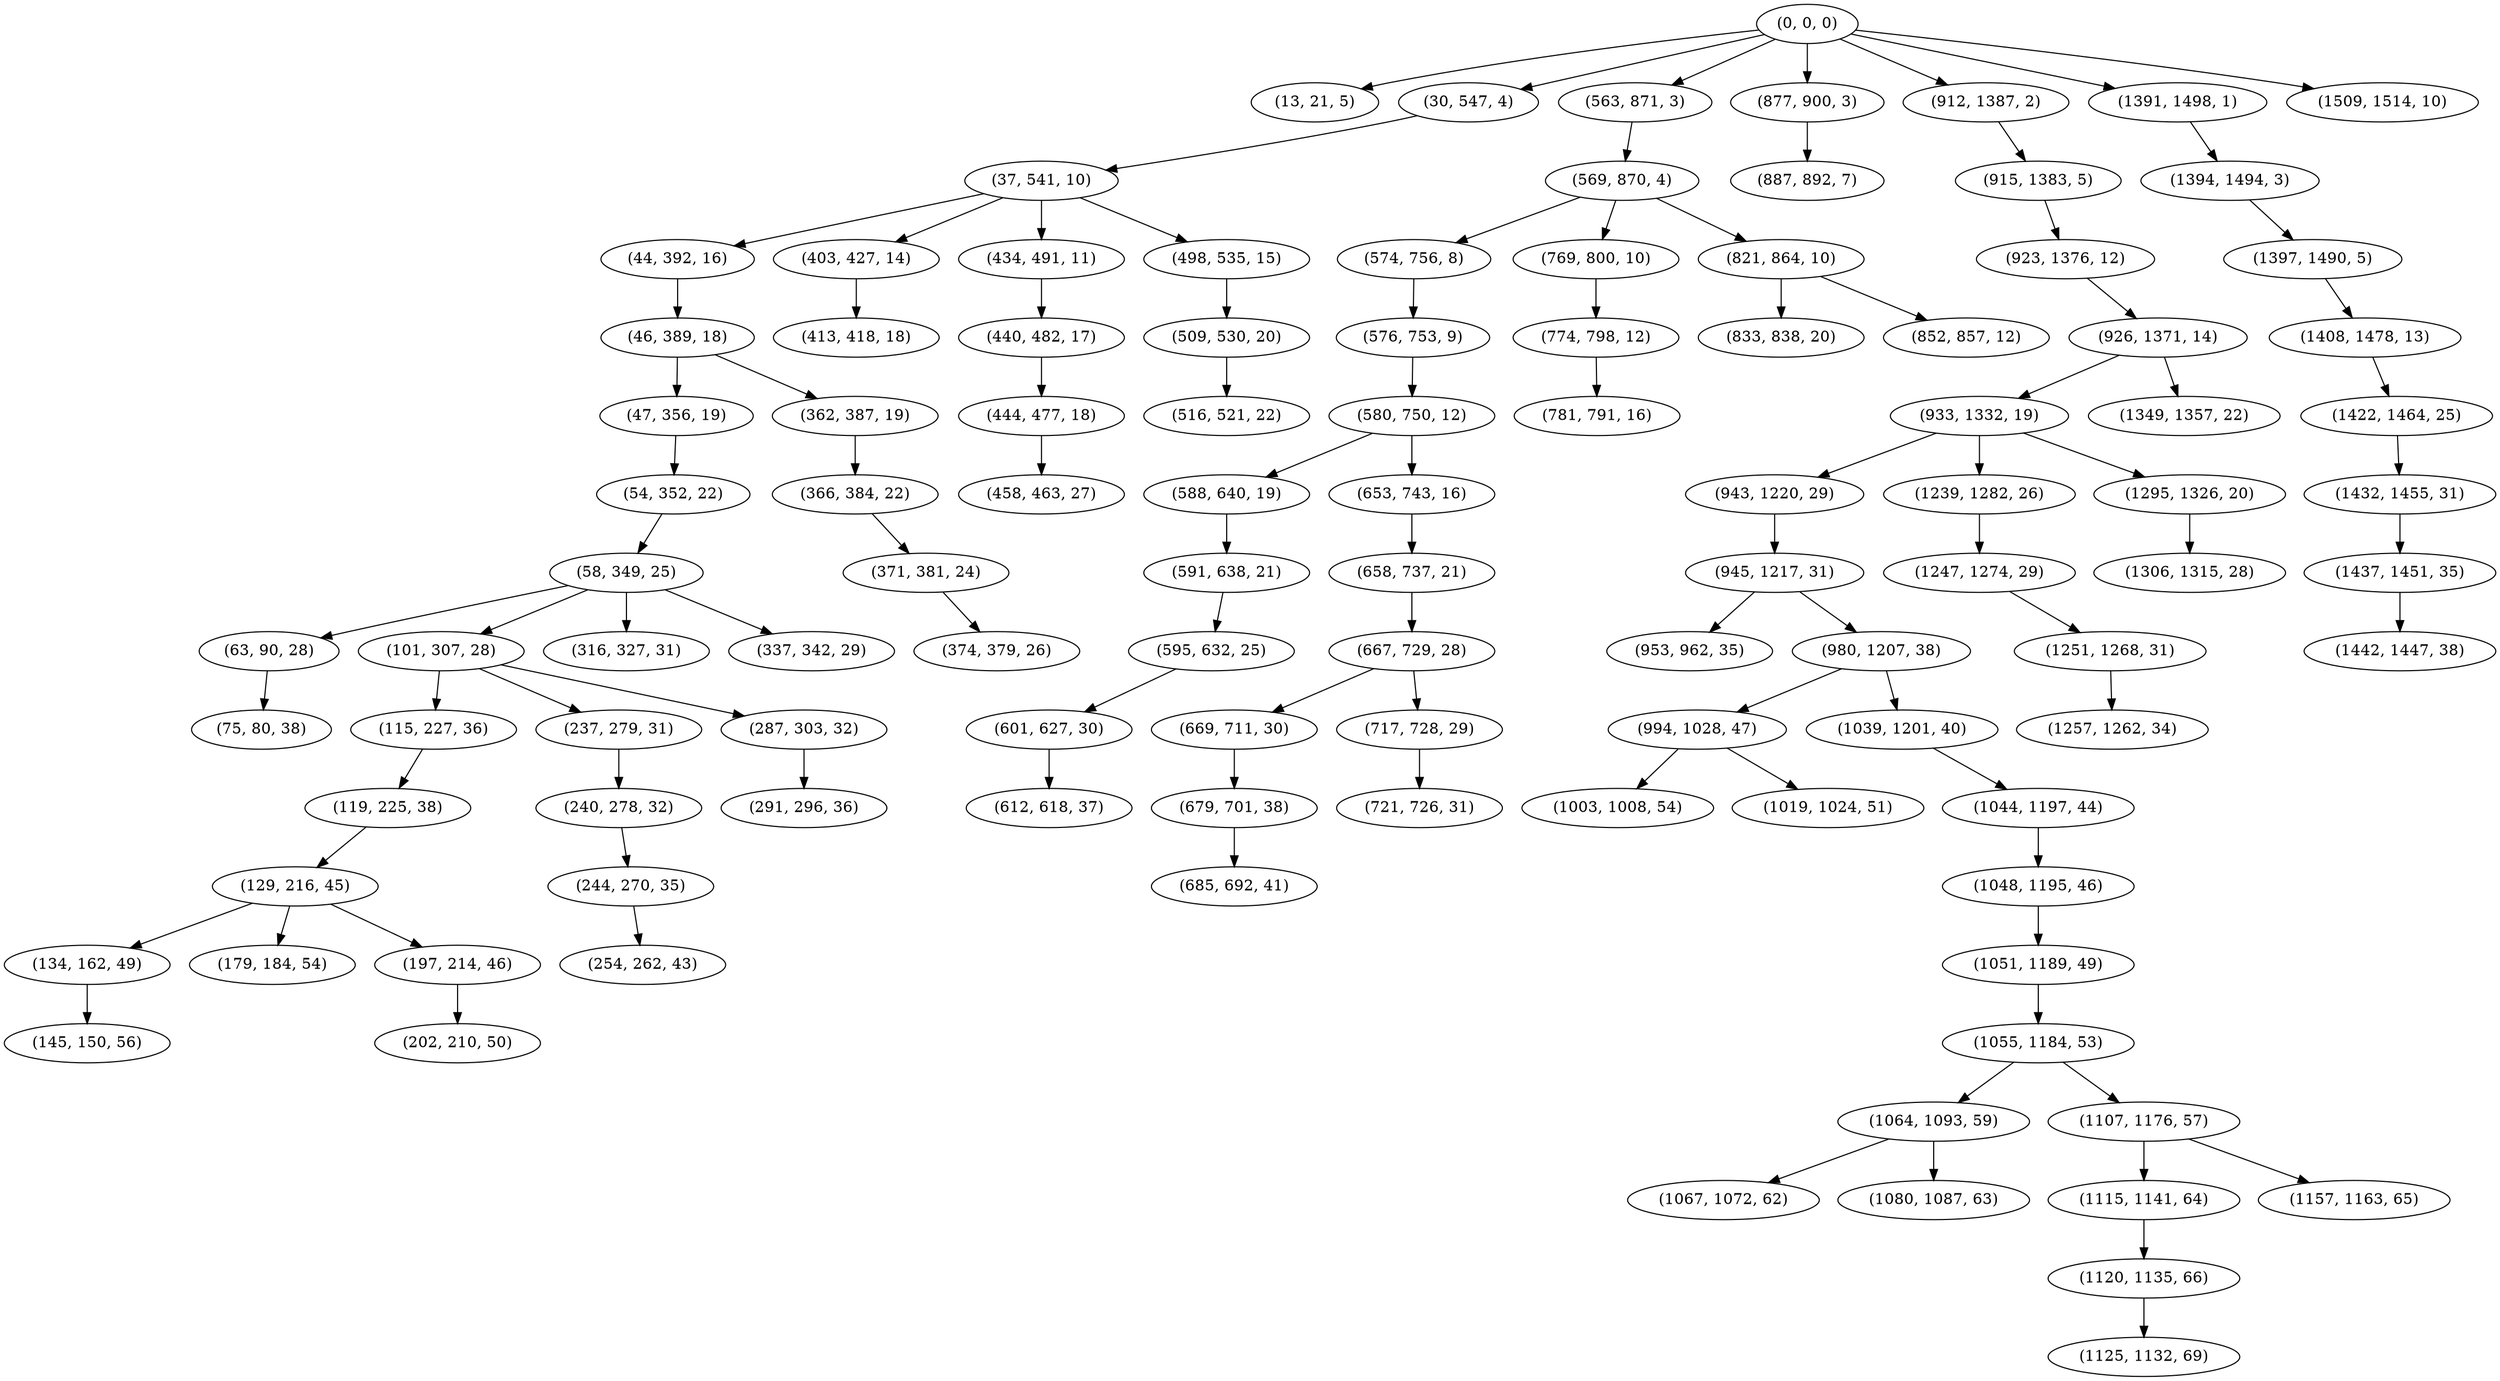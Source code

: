 digraph tree {
    "(0, 0, 0)";
    "(13, 21, 5)";
    "(30, 547, 4)";
    "(37, 541, 10)";
    "(44, 392, 16)";
    "(46, 389, 18)";
    "(47, 356, 19)";
    "(54, 352, 22)";
    "(58, 349, 25)";
    "(63, 90, 28)";
    "(75, 80, 38)";
    "(101, 307, 28)";
    "(115, 227, 36)";
    "(119, 225, 38)";
    "(129, 216, 45)";
    "(134, 162, 49)";
    "(145, 150, 56)";
    "(179, 184, 54)";
    "(197, 214, 46)";
    "(202, 210, 50)";
    "(237, 279, 31)";
    "(240, 278, 32)";
    "(244, 270, 35)";
    "(254, 262, 43)";
    "(287, 303, 32)";
    "(291, 296, 36)";
    "(316, 327, 31)";
    "(337, 342, 29)";
    "(362, 387, 19)";
    "(366, 384, 22)";
    "(371, 381, 24)";
    "(374, 379, 26)";
    "(403, 427, 14)";
    "(413, 418, 18)";
    "(434, 491, 11)";
    "(440, 482, 17)";
    "(444, 477, 18)";
    "(458, 463, 27)";
    "(498, 535, 15)";
    "(509, 530, 20)";
    "(516, 521, 22)";
    "(563, 871, 3)";
    "(569, 870, 4)";
    "(574, 756, 8)";
    "(576, 753, 9)";
    "(580, 750, 12)";
    "(588, 640, 19)";
    "(591, 638, 21)";
    "(595, 632, 25)";
    "(601, 627, 30)";
    "(612, 618, 37)";
    "(653, 743, 16)";
    "(658, 737, 21)";
    "(667, 729, 28)";
    "(669, 711, 30)";
    "(679, 701, 38)";
    "(685, 692, 41)";
    "(717, 728, 29)";
    "(721, 726, 31)";
    "(769, 800, 10)";
    "(774, 798, 12)";
    "(781, 791, 16)";
    "(821, 864, 10)";
    "(833, 838, 20)";
    "(852, 857, 12)";
    "(877, 900, 3)";
    "(887, 892, 7)";
    "(912, 1387, 2)";
    "(915, 1383, 5)";
    "(923, 1376, 12)";
    "(926, 1371, 14)";
    "(933, 1332, 19)";
    "(943, 1220, 29)";
    "(945, 1217, 31)";
    "(953, 962, 35)";
    "(980, 1207, 38)";
    "(994, 1028, 47)";
    "(1003, 1008, 54)";
    "(1019, 1024, 51)";
    "(1039, 1201, 40)";
    "(1044, 1197, 44)";
    "(1048, 1195, 46)";
    "(1051, 1189, 49)";
    "(1055, 1184, 53)";
    "(1064, 1093, 59)";
    "(1067, 1072, 62)";
    "(1080, 1087, 63)";
    "(1107, 1176, 57)";
    "(1115, 1141, 64)";
    "(1120, 1135, 66)";
    "(1125, 1132, 69)";
    "(1157, 1163, 65)";
    "(1239, 1282, 26)";
    "(1247, 1274, 29)";
    "(1251, 1268, 31)";
    "(1257, 1262, 34)";
    "(1295, 1326, 20)";
    "(1306, 1315, 28)";
    "(1349, 1357, 22)";
    "(1391, 1498, 1)";
    "(1394, 1494, 3)";
    "(1397, 1490, 5)";
    "(1408, 1478, 13)";
    "(1422, 1464, 25)";
    "(1432, 1455, 31)";
    "(1437, 1451, 35)";
    "(1442, 1447, 38)";
    "(1509, 1514, 10)";
    "(0, 0, 0)" -> "(13, 21, 5)";
    "(0, 0, 0)" -> "(30, 547, 4)";
    "(0, 0, 0)" -> "(563, 871, 3)";
    "(0, 0, 0)" -> "(877, 900, 3)";
    "(0, 0, 0)" -> "(912, 1387, 2)";
    "(0, 0, 0)" -> "(1391, 1498, 1)";
    "(0, 0, 0)" -> "(1509, 1514, 10)";
    "(30, 547, 4)" -> "(37, 541, 10)";
    "(37, 541, 10)" -> "(44, 392, 16)";
    "(37, 541, 10)" -> "(403, 427, 14)";
    "(37, 541, 10)" -> "(434, 491, 11)";
    "(37, 541, 10)" -> "(498, 535, 15)";
    "(44, 392, 16)" -> "(46, 389, 18)";
    "(46, 389, 18)" -> "(47, 356, 19)";
    "(46, 389, 18)" -> "(362, 387, 19)";
    "(47, 356, 19)" -> "(54, 352, 22)";
    "(54, 352, 22)" -> "(58, 349, 25)";
    "(58, 349, 25)" -> "(63, 90, 28)";
    "(58, 349, 25)" -> "(101, 307, 28)";
    "(58, 349, 25)" -> "(316, 327, 31)";
    "(58, 349, 25)" -> "(337, 342, 29)";
    "(63, 90, 28)" -> "(75, 80, 38)";
    "(101, 307, 28)" -> "(115, 227, 36)";
    "(101, 307, 28)" -> "(237, 279, 31)";
    "(101, 307, 28)" -> "(287, 303, 32)";
    "(115, 227, 36)" -> "(119, 225, 38)";
    "(119, 225, 38)" -> "(129, 216, 45)";
    "(129, 216, 45)" -> "(134, 162, 49)";
    "(129, 216, 45)" -> "(179, 184, 54)";
    "(129, 216, 45)" -> "(197, 214, 46)";
    "(134, 162, 49)" -> "(145, 150, 56)";
    "(197, 214, 46)" -> "(202, 210, 50)";
    "(237, 279, 31)" -> "(240, 278, 32)";
    "(240, 278, 32)" -> "(244, 270, 35)";
    "(244, 270, 35)" -> "(254, 262, 43)";
    "(287, 303, 32)" -> "(291, 296, 36)";
    "(362, 387, 19)" -> "(366, 384, 22)";
    "(366, 384, 22)" -> "(371, 381, 24)";
    "(371, 381, 24)" -> "(374, 379, 26)";
    "(403, 427, 14)" -> "(413, 418, 18)";
    "(434, 491, 11)" -> "(440, 482, 17)";
    "(440, 482, 17)" -> "(444, 477, 18)";
    "(444, 477, 18)" -> "(458, 463, 27)";
    "(498, 535, 15)" -> "(509, 530, 20)";
    "(509, 530, 20)" -> "(516, 521, 22)";
    "(563, 871, 3)" -> "(569, 870, 4)";
    "(569, 870, 4)" -> "(574, 756, 8)";
    "(569, 870, 4)" -> "(769, 800, 10)";
    "(569, 870, 4)" -> "(821, 864, 10)";
    "(574, 756, 8)" -> "(576, 753, 9)";
    "(576, 753, 9)" -> "(580, 750, 12)";
    "(580, 750, 12)" -> "(588, 640, 19)";
    "(580, 750, 12)" -> "(653, 743, 16)";
    "(588, 640, 19)" -> "(591, 638, 21)";
    "(591, 638, 21)" -> "(595, 632, 25)";
    "(595, 632, 25)" -> "(601, 627, 30)";
    "(601, 627, 30)" -> "(612, 618, 37)";
    "(653, 743, 16)" -> "(658, 737, 21)";
    "(658, 737, 21)" -> "(667, 729, 28)";
    "(667, 729, 28)" -> "(669, 711, 30)";
    "(667, 729, 28)" -> "(717, 728, 29)";
    "(669, 711, 30)" -> "(679, 701, 38)";
    "(679, 701, 38)" -> "(685, 692, 41)";
    "(717, 728, 29)" -> "(721, 726, 31)";
    "(769, 800, 10)" -> "(774, 798, 12)";
    "(774, 798, 12)" -> "(781, 791, 16)";
    "(821, 864, 10)" -> "(833, 838, 20)";
    "(821, 864, 10)" -> "(852, 857, 12)";
    "(877, 900, 3)" -> "(887, 892, 7)";
    "(912, 1387, 2)" -> "(915, 1383, 5)";
    "(915, 1383, 5)" -> "(923, 1376, 12)";
    "(923, 1376, 12)" -> "(926, 1371, 14)";
    "(926, 1371, 14)" -> "(933, 1332, 19)";
    "(926, 1371, 14)" -> "(1349, 1357, 22)";
    "(933, 1332, 19)" -> "(943, 1220, 29)";
    "(933, 1332, 19)" -> "(1239, 1282, 26)";
    "(933, 1332, 19)" -> "(1295, 1326, 20)";
    "(943, 1220, 29)" -> "(945, 1217, 31)";
    "(945, 1217, 31)" -> "(953, 962, 35)";
    "(945, 1217, 31)" -> "(980, 1207, 38)";
    "(980, 1207, 38)" -> "(994, 1028, 47)";
    "(980, 1207, 38)" -> "(1039, 1201, 40)";
    "(994, 1028, 47)" -> "(1003, 1008, 54)";
    "(994, 1028, 47)" -> "(1019, 1024, 51)";
    "(1039, 1201, 40)" -> "(1044, 1197, 44)";
    "(1044, 1197, 44)" -> "(1048, 1195, 46)";
    "(1048, 1195, 46)" -> "(1051, 1189, 49)";
    "(1051, 1189, 49)" -> "(1055, 1184, 53)";
    "(1055, 1184, 53)" -> "(1064, 1093, 59)";
    "(1055, 1184, 53)" -> "(1107, 1176, 57)";
    "(1064, 1093, 59)" -> "(1067, 1072, 62)";
    "(1064, 1093, 59)" -> "(1080, 1087, 63)";
    "(1107, 1176, 57)" -> "(1115, 1141, 64)";
    "(1107, 1176, 57)" -> "(1157, 1163, 65)";
    "(1115, 1141, 64)" -> "(1120, 1135, 66)";
    "(1120, 1135, 66)" -> "(1125, 1132, 69)";
    "(1239, 1282, 26)" -> "(1247, 1274, 29)";
    "(1247, 1274, 29)" -> "(1251, 1268, 31)";
    "(1251, 1268, 31)" -> "(1257, 1262, 34)";
    "(1295, 1326, 20)" -> "(1306, 1315, 28)";
    "(1391, 1498, 1)" -> "(1394, 1494, 3)";
    "(1394, 1494, 3)" -> "(1397, 1490, 5)";
    "(1397, 1490, 5)" -> "(1408, 1478, 13)";
    "(1408, 1478, 13)" -> "(1422, 1464, 25)";
    "(1422, 1464, 25)" -> "(1432, 1455, 31)";
    "(1432, 1455, 31)" -> "(1437, 1451, 35)";
    "(1437, 1451, 35)" -> "(1442, 1447, 38)";
}
